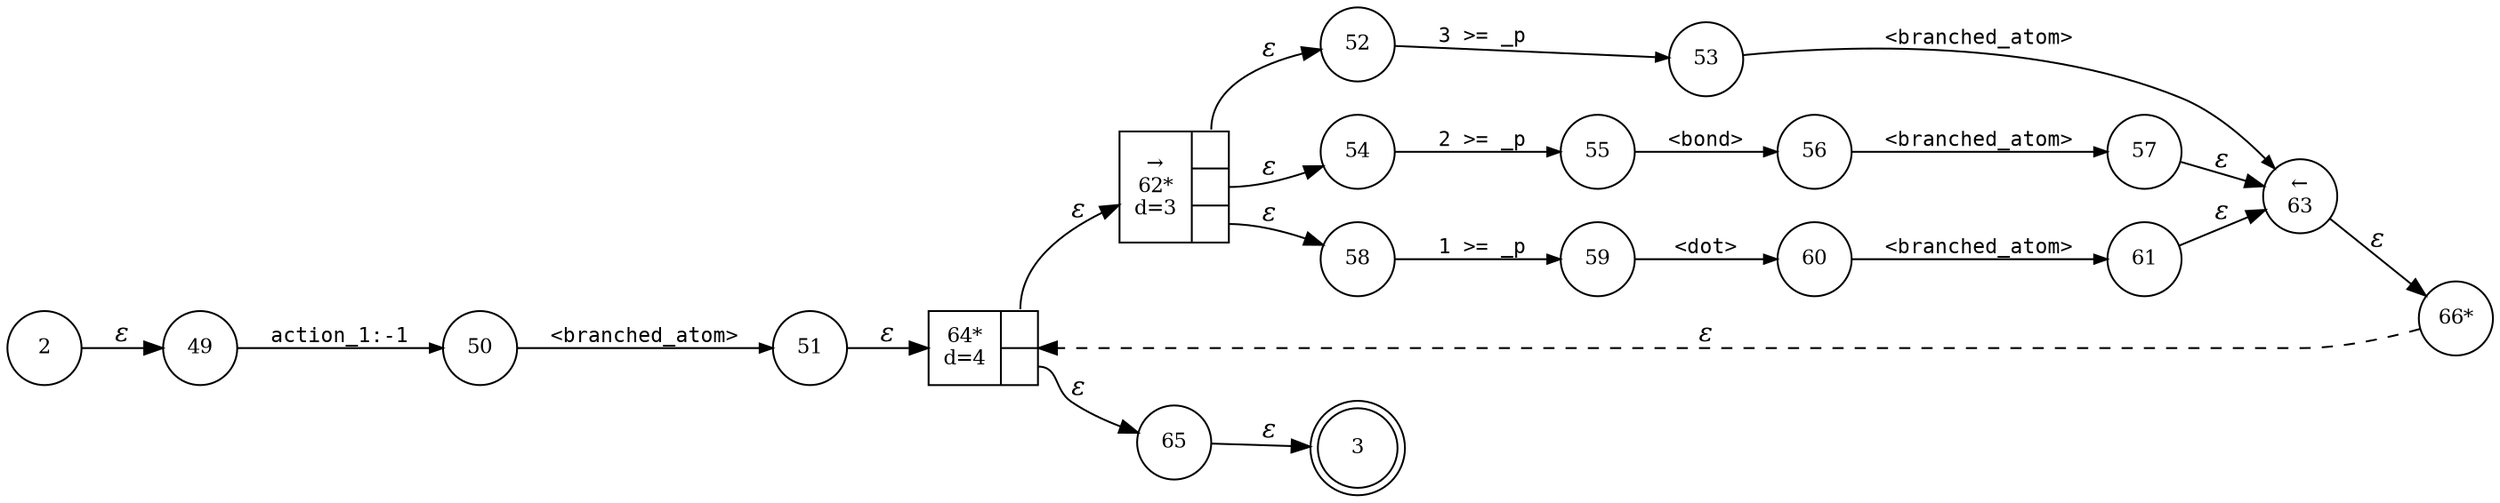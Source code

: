 digraph ATN {
rankdir=LR;
s3[fontsize=11, label="3", shape=doublecircle, fixedsize=true, width=.6];
s64[fontsize=11,label="{64*\nd=4|{<p0>|<p1>}}", shape=record, fixedsize=false, peripheries=1];
s65[fontsize=11,label="65", shape=circle, fixedsize=true, width=.55, peripheries=1];
s2[fontsize=11,label="2", shape=circle, fixedsize=true, width=.55, peripheries=1];
s66[fontsize=11,label="66*", shape=circle, fixedsize=true, width=.55, peripheries=1];
s49[fontsize=11,label="49", shape=circle, fixedsize=true, width=.55, peripheries=1];
s50[fontsize=11,label="50", shape=circle, fixedsize=true, width=.55, peripheries=1];
s51[fontsize=11,label="51", shape=circle, fixedsize=true, width=.55, peripheries=1];
s52[fontsize=11,label="52", shape=circle, fixedsize=true, width=.55, peripheries=1];
s53[fontsize=11,label="53", shape=circle, fixedsize=true, width=.55, peripheries=1];
s54[fontsize=11,label="54", shape=circle, fixedsize=true, width=.55, peripheries=1];
s55[fontsize=11,label="55", shape=circle, fixedsize=true, width=.55, peripheries=1];
s56[fontsize=11,label="56", shape=circle, fixedsize=true, width=.55, peripheries=1];
s57[fontsize=11,label="57", shape=circle, fixedsize=true, width=.55, peripheries=1];
s58[fontsize=11,label="58", shape=circle, fixedsize=true, width=.55, peripheries=1];
s59[fontsize=11,label="59", shape=circle, fixedsize=true, width=.55, peripheries=1];
s60[fontsize=11,label="60", shape=circle, fixedsize=true, width=.55, peripheries=1];
s61[fontsize=11,label="61", shape=circle, fixedsize=true, width=.55, peripheries=1];
s62[fontsize=11,label="{&rarr;\n62*\nd=3|{<p0>|<p1>|<p2>}}", shape=record, fixedsize=false, peripheries=1];
s63[fontsize=11,label="&larr;\n63", shape=circle, fixedsize=true, width=.55, peripheries=1];
s2 -> s49 [fontname="Times-Italic", label="&epsilon;"];
s49 -> s50 [fontsize=11, fontname="Courier", arrowsize=.7, label = "action_1:-1", arrowhead = normal];
s50 -> s51 [fontsize=11, fontname="Courier", arrowsize=.7, label = "<branched_atom>", arrowhead = normal];
s51 -> s64 [fontname="Times-Italic", label="&epsilon;"];
s64:p0 -> s62 [fontname="Times-Italic", label="&epsilon;"];
s64:p1 -> s65 [fontname="Times-Italic", label="&epsilon;"];
s62:p0 -> s52 [fontname="Times-Italic", label="&epsilon;"];
s62:p1 -> s54 [fontname="Times-Italic", label="&epsilon;"];
s62:p2 -> s58 [fontname="Times-Italic", label="&epsilon;"];
s65 -> s3 [fontname="Times-Italic", label="&epsilon;"];
s52 -> s53 [fontsize=11, fontname="Courier", arrowsize=.7, label = "3 >= _p", arrowhead = normal];
s54 -> s55 [fontsize=11, fontname="Courier", arrowsize=.7, label = "2 >= _p", arrowhead = normal];
s58 -> s59 [fontsize=11, fontname="Courier", arrowsize=.7, label = "1 >= _p", arrowhead = normal];
s53 -> s63 [fontsize=11, fontname="Courier", arrowsize=.7, label = "<branched_atom>", arrowhead = normal];
s55 -> s56 [fontsize=11, fontname="Courier", arrowsize=.7, label = "<bond>", arrowhead = normal];
s59 -> s60 [fontsize=11, fontname="Courier", arrowsize=.7, label = "<dot>", arrowhead = normal];
s63 -> s66 [fontname="Times-Italic", label="&epsilon;"];
s56 -> s57 [fontsize=11, fontname="Courier", arrowsize=.7, label = "<branched_atom>", arrowhead = normal];
s60 -> s61 [fontsize=11, fontname="Courier", arrowsize=.7, label = "<branched_atom>", arrowhead = normal];
s66 -> s64 [fontname="Times-Italic", label="&epsilon;", style="dashed"];
s57 -> s63 [fontname="Times-Italic", label="&epsilon;"];
s61 -> s63 [fontname="Times-Italic", label="&epsilon;"];
}